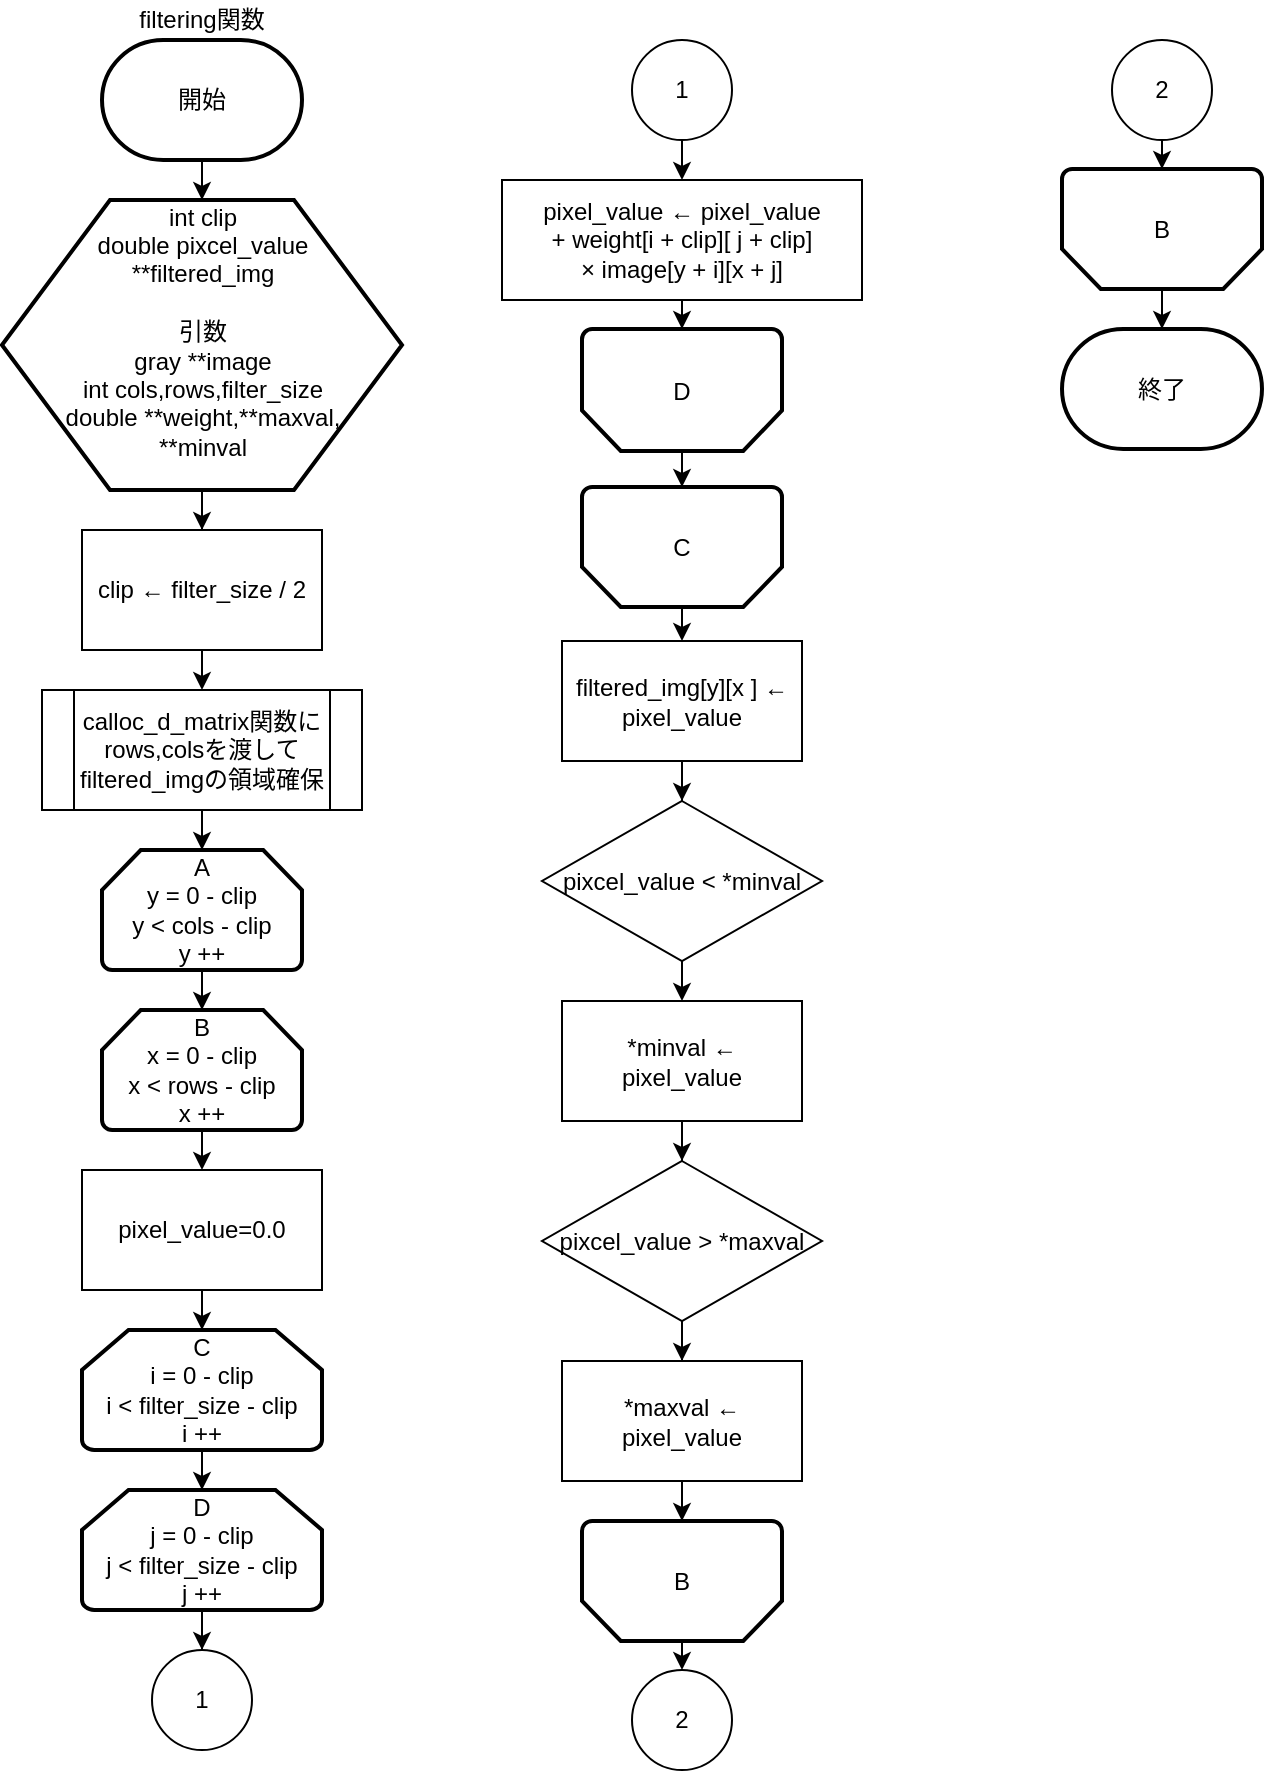 <mxfile version="10.7.7" type="google"><diagram id="OWQsojn900pPEsXLN6gV" name="Page-1"><mxGraphModel dx="1009" dy="1105" grid="1" gridSize="10" guides="1" tooltips="1" connect="1" arrows="1" fold="1" page="1" pageScale="1" pageWidth="700" pageHeight="900" math="0" shadow="0"><root><mxCell id="0"/><mxCell id="1" parent="0"/><mxCell id="7ovCg6Nr007zCbMSbhm5-25" style="edgeStyle=orthogonalEdgeStyle;rounded=0;orthogonalLoop=1;jettySize=auto;html=1;exitX=0.5;exitY=1;exitDx=0;exitDy=0;exitPerimeter=0;entryX=0.5;entryY=0;entryDx=0;entryDy=0;" edge="1" parent="1" source="7ovCg6Nr007zCbMSbhm5-1" target="7ovCg6Nr007zCbMSbhm5-2"><mxGeometry relative="1" as="geometry"/></mxCell><mxCell id="7ovCg6Nr007zCbMSbhm5-1" value="開始" style="strokeWidth=2;html=1;shape=mxgraph.flowchart.terminator;whiteSpace=wrap;" vertex="1" parent="1"><mxGeometry x="60" y="22" width="100" height="60" as="geometry"/></mxCell><mxCell id="7ovCg6Nr007zCbMSbhm5-26" style="edgeStyle=orthogonalEdgeStyle;rounded=0;orthogonalLoop=1;jettySize=auto;html=1;exitX=0.5;exitY=1;exitDx=0;exitDy=0;" edge="1" parent="1" source="7ovCg6Nr007zCbMSbhm5-2" target="7ovCg6Nr007zCbMSbhm5-3"><mxGeometry relative="1" as="geometry"/></mxCell><mxCell id="7ovCg6Nr007zCbMSbhm5-2" value="&lt;div&gt;&lt;div&gt;&lt;br&gt;&lt;/div&gt;&lt;div&gt;int clip&lt;/div&gt;&lt;div&gt;double pixcel_value&lt;/div&gt;**filtered_img&lt;/div&gt;&lt;div&gt;&lt;br&gt;&lt;/div&gt;&lt;div&gt;引数&lt;/div&gt;&lt;div&gt;gray **image&lt;br&gt;&lt;/div&gt;&lt;div&gt;int cols,rows,filter_size&lt;/div&gt;&lt;div&gt;double **weight,**maxval,&lt;/div&gt;&lt;div&gt;**minval&lt;br&gt;&lt;/div&gt;&lt;br&gt;&lt;div&gt;&lt;br&gt;&lt;/div&gt;" style="verticalLabelPosition=middle;verticalAlign=middle;html=1;strokeWidth=2;shape=hexagon;perimeter=hexagonPerimeter2;arcSize=6;size=0.27;labelPosition=center;align=center;" vertex="1" parent="1"><mxGeometry x="10" y="102" width="200" height="145" as="geometry"/></mxCell><mxCell id="7ovCg6Nr007zCbMSbhm5-27" style="edgeStyle=orthogonalEdgeStyle;rounded=0;orthogonalLoop=1;jettySize=auto;html=1;exitX=0.5;exitY=1;exitDx=0;exitDy=0;entryX=0.5;entryY=0;entryDx=0;entryDy=0;" edge="1" parent="1" source="7ovCg6Nr007zCbMSbhm5-3" target="7ovCg6Nr007zCbMSbhm5-8"><mxGeometry relative="1" as="geometry"/></mxCell><mxCell id="7ovCg6Nr007zCbMSbhm5-3" value="clip ← filter_size / 2" style="rounded=0;whiteSpace=wrap;html=1;" vertex="1" parent="1"><mxGeometry x="50" y="267" width="120" height="60" as="geometry"/></mxCell><mxCell id="7ovCg6Nr007zCbMSbhm5-38" style="edgeStyle=orthogonalEdgeStyle;rounded=0;orthogonalLoop=1;jettySize=auto;html=1;exitX=0.5;exitY=1;exitDx=0;exitDy=0;exitPerimeter=0;entryX=0.5;entryY=0;entryDx=0;entryDy=0;entryPerimeter=0;" edge="1" parent="1" source="7ovCg6Nr007zCbMSbhm5-4" target="7ovCg6Nr007zCbMSbhm5-5"><mxGeometry relative="1" as="geometry"/></mxCell><mxCell id="7ovCg6Nr007zCbMSbhm5-4" value="&lt;div&gt;A&lt;br&gt;&lt;/div&gt;&lt;div&gt;y = 0 - clip&lt;br&gt;&lt;/div&gt;&lt;div&gt;y &amp;lt; cols - clip &lt;br&gt;&lt;/div&gt;&lt;div&gt;y ++&lt;br&gt;&lt;/div&gt;" style="strokeWidth=2;html=1;shape=mxgraph.flowchart.loop_limit;whiteSpace=wrap;" vertex="1" parent="1"><mxGeometry x="60" y="427" width="100" height="60" as="geometry"/></mxCell><mxCell id="7ovCg6Nr007zCbMSbhm5-39" style="edgeStyle=orthogonalEdgeStyle;rounded=0;orthogonalLoop=1;jettySize=auto;html=1;exitX=0.5;exitY=1;exitDx=0;exitDy=0;exitPerimeter=0;entryX=0.5;entryY=0;entryDx=0;entryDy=0;" edge="1" parent="1" source="7ovCg6Nr007zCbMSbhm5-5" target="7ovCg6Nr007zCbMSbhm5-9"><mxGeometry relative="1" as="geometry"/></mxCell><mxCell id="7ovCg6Nr007zCbMSbhm5-5" value="&lt;div&gt;B&lt;br&gt;&lt;/div&gt;&lt;div&gt;x = 0 - clip&lt;br&gt;&lt;/div&gt;&lt;div&gt;x &amp;lt; rows - clip&lt;br&gt;&lt;/div&gt;&lt;div&gt;x ++&lt;br&gt;&lt;/div&gt;" style="strokeWidth=2;html=1;shape=mxgraph.flowchart.loop_limit;whiteSpace=wrap;" vertex="1" parent="1"><mxGeometry x="60" y="507" width="100" height="60" as="geometry"/></mxCell><mxCell id="7ovCg6Nr007zCbMSbhm5-28" style="edgeStyle=orthogonalEdgeStyle;rounded=0;orthogonalLoop=1;jettySize=auto;html=1;exitX=0.5;exitY=1;exitDx=0;exitDy=0;entryX=0.5;entryY=0;entryDx=0;entryDy=0;entryPerimeter=0;" edge="1" parent="1" source="7ovCg6Nr007zCbMSbhm5-8" target="7ovCg6Nr007zCbMSbhm5-4"><mxGeometry relative="1" as="geometry"/></mxCell><mxCell id="7ovCg6Nr007zCbMSbhm5-8" value="calloc_d_matrix関数にrows,colsを渡してfiltered_imgの領域確保" style="shape=process;whiteSpace=wrap;html=1;backgroundOutline=1;" vertex="1" parent="1"><mxGeometry x="30" y="347" width="160" height="60" as="geometry"/></mxCell><mxCell id="7ovCg6Nr007zCbMSbhm5-40" style="edgeStyle=orthogonalEdgeStyle;rounded=0;orthogonalLoop=1;jettySize=auto;html=1;exitX=0.5;exitY=1;exitDx=0;exitDy=0;entryX=0.5;entryY=0;entryDx=0;entryDy=0;entryPerimeter=0;" edge="1" parent="1" source="7ovCg6Nr007zCbMSbhm5-9" target="7ovCg6Nr007zCbMSbhm5-10"><mxGeometry relative="1" as="geometry"/></mxCell><mxCell id="7ovCg6Nr007zCbMSbhm5-9" value="pixel_value=0.0" style="rounded=0;whiteSpace=wrap;html=1;" vertex="1" parent="1"><mxGeometry x="50" y="587" width="120" height="60" as="geometry"/></mxCell><mxCell id="7ovCg6Nr007zCbMSbhm5-41" style="edgeStyle=orthogonalEdgeStyle;rounded=0;orthogonalLoop=1;jettySize=auto;html=1;exitX=0.5;exitY=1;exitDx=0;exitDy=0;exitPerimeter=0;entryX=0.5;entryY=0;entryDx=0;entryDy=0;entryPerimeter=0;" edge="1" parent="1" source="7ovCg6Nr007zCbMSbhm5-10" target="7ovCg6Nr007zCbMSbhm5-11"><mxGeometry relative="1" as="geometry"/></mxCell><mxCell id="7ovCg6Nr007zCbMSbhm5-10" value="&lt;div&gt;C&lt;br&gt;&lt;/div&gt;&lt;div&gt;i = 0 - clip&lt;br&gt;&lt;/div&gt;&lt;div&gt;i &amp;lt; filter_size - clip&lt;br&gt;&lt;/div&gt;&lt;div&gt;i ++&lt;br&gt;&lt;/div&gt;" style="strokeWidth=2;html=1;shape=mxgraph.flowchart.loop_limit;whiteSpace=wrap;" vertex="1" parent="1"><mxGeometry x="50" y="667" width="120" height="60" as="geometry"/></mxCell><mxCell id="7ovCg6Nr007zCbMSbhm5-42" style="edgeStyle=orthogonalEdgeStyle;rounded=0;orthogonalLoop=1;jettySize=auto;html=1;exitX=0.5;exitY=1;exitDx=0;exitDy=0;exitPerimeter=0;" edge="1" parent="1" source="7ovCg6Nr007zCbMSbhm5-11" target="7ovCg6Nr007zCbMSbhm5-12"><mxGeometry relative="1" as="geometry"/></mxCell><mxCell id="7ovCg6Nr007zCbMSbhm5-11" value="&lt;div&gt;D&lt;br&gt;&lt;/div&gt;&lt;div&gt;j = 0 - clip&lt;br&gt;&lt;/div&gt;&lt;div&gt;j &amp;lt; filter_size - clip&lt;br&gt;&lt;/div&gt;&lt;div&gt;j ++&lt;br&gt;&lt;/div&gt;" style="strokeWidth=2;html=1;shape=mxgraph.flowchart.loop_limit;whiteSpace=wrap;" vertex="1" parent="1"><mxGeometry x="50" y="747" width="120" height="60" as="geometry"/></mxCell><mxCell id="7ovCg6Nr007zCbMSbhm5-12" value="1" style="ellipse;whiteSpace=wrap;html=1;aspect=fixed;" vertex="1" parent="1"><mxGeometry x="85" y="827" width="50" height="50" as="geometry"/></mxCell><mxCell id="7ovCg6Nr007zCbMSbhm5-43" style="edgeStyle=orthogonalEdgeStyle;rounded=0;orthogonalLoop=1;jettySize=auto;html=1;exitX=0.5;exitY=1;exitDx=0;exitDy=0;entryX=0.5;entryY=0;entryDx=0;entryDy=0;" edge="1" parent="1" source="7ovCg6Nr007zCbMSbhm5-13" target="7ovCg6Nr007zCbMSbhm5-14"><mxGeometry relative="1" as="geometry"/></mxCell><mxCell id="7ovCg6Nr007zCbMSbhm5-13" value="1" style="ellipse;whiteSpace=wrap;html=1;aspect=fixed;" vertex="1" parent="1"><mxGeometry x="325" y="22" width="50" height="50" as="geometry"/></mxCell><mxCell id="7ovCg6Nr007zCbMSbhm5-44" style="edgeStyle=orthogonalEdgeStyle;rounded=0;orthogonalLoop=1;jettySize=auto;html=1;exitX=0.5;exitY=1;exitDx=0;exitDy=0;" edge="1" parent="1" source="7ovCg6Nr007zCbMSbhm5-14" target="7ovCg6Nr007zCbMSbhm5-20"><mxGeometry relative="1" as="geometry"/></mxCell><mxCell id="7ovCg6Nr007zCbMSbhm5-14" value="&lt;div&gt;pixel_value ← pixel_value &lt;br&gt;&lt;/div&gt;&lt;div&gt;+ weight[i + clip][ j + clip]&lt;/div&gt;&lt;div&gt;× image[y + i][x + j]&lt;br&gt;&lt;/div&gt;" style="rounded=0;whiteSpace=wrap;html=1;" vertex="1" parent="1"><mxGeometry x="260" y="92" width="180" height="60" as="geometry"/></mxCell><mxCell id="7ovCg6Nr007zCbMSbhm5-47" style="edgeStyle=orthogonalEdgeStyle;rounded=0;orthogonalLoop=1;jettySize=auto;html=1;exitX=0.5;exitY=1;exitDx=0;exitDy=0;" edge="1" parent="1" source="7ovCg6Nr007zCbMSbhm5-15" target="7ovCg6Nr007zCbMSbhm5-16"><mxGeometry relative="1" as="geometry"/></mxCell><mxCell id="7ovCg6Nr007zCbMSbhm5-15" value="&lt;div&gt;filtered_img[y][x ] ←&lt;br&gt;&lt;/div&gt;&lt;div&gt;pixel_value&lt;/div&gt;" style="rounded=0;whiteSpace=wrap;html=1;" vertex="1" parent="1"><mxGeometry x="290" y="322.5" width="120" height="60" as="geometry"/></mxCell><mxCell id="7ovCg6Nr007zCbMSbhm5-48" style="edgeStyle=orthogonalEdgeStyle;rounded=0;orthogonalLoop=1;jettySize=auto;html=1;exitX=0.5;exitY=1;exitDx=0;exitDy=0;entryX=0.5;entryY=0;entryDx=0;entryDy=0;" edge="1" parent="1" source="7ovCg6Nr007zCbMSbhm5-16" target="7ovCg6Nr007zCbMSbhm5-17"><mxGeometry relative="1" as="geometry"/></mxCell><mxCell id="7ovCg6Nr007zCbMSbhm5-16" value="pixcel_value &amp;lt; *minval" style="rhombus;whiteSpace=wrap;html=1;" vertex="1" parent="1"><mxGeometry x="280" y="402.5" width="140" height="80" as="geometry"/></mxCell><mxCell id="7ovCg6Nr007zCbMSbhm5-49" style="edgeStyle=orthogonalEdgeStyle;rounded=0;orthogonalLoop=1;jettySize=auto;html=1;exitX=0.5;exitY=1;exitDx=0;exitDy=0;" edge="1" parent="1" source="7ovCg6Nr007zCbMSbhm5-17" target="7ovCg6Nr007zCbMSbhm5-18"><mxGeometry relative="1" as="geometry"/></mxCell><mxCell id="7ovCg6Nr007zCbMSbhm5-17" value="*minval ← pixel_value" style="rounded=0;whiteSpace=wrap;html=1;" vertex="1" parent="1"><mxGeometry x="290" y="502.5" width="120" height="60" as="geometry"/></mxCell><mxCell id="7ovCg6Nr007zCbMSbhm5-50" style="edgeStyle=orthogonalEdgeStyle;rounded=0;orthogonalLoop=1;jettySize=auto;html=1;exitX=0.5;exitY=1;exitDx=0;exitDy=0;" edge="1" parent="1" source="7ovCg6Nr007zCbMSbhm5-18" target="7ovCg6Nr007zCbMSbhm5-19"><mxGeometry relative="1" as="geometry"/></mxCell><mxCell id="7ovCg6Nr007zCbMSbhm5-18" value="pixcel_value &amp;gt; *maxval" style="rhombus;whiteSpace=wrap;html=1;" vertex="1" parent="1"><mxGeometry x="280" y="582.5" width="140" height="80" as="geometry"/></mxCell><mxCell id="7ovCg6Nr007zCbMSbhm5-51" style="edgeStyle=orthogonalEdgeStyle;rounded=0;orthogonalLoop=1;jettySize=auto;html=1;exitX=0.5;exitY=1;exitDx=0;exitDy=0;entryX=0.5;entryY=1;entryDx=0;entryDy=0;entryPerimeter=0;" edge="1" parent="1" source="7ovCg6Nr007zCbMSbhm5-19" target="7ovCg6Nr007zCbMSbhm5-29"><mxGeometry relative="1" as="geometry"/></mxCell><mxCell id="7ovCg6Nr007zCbMSbhm5-19" value="*maxval ← pixel_value" style="rounded=0;whiteSpace=wrap;html=1;" vertex="1" parent="1"><mxGeometry x="290" y="682.5" width="120" height="60" as="geometry"/></mxCell><mxCell id="7ovCg6Nr007zCbMSbhm5-45" style="edgeStyle=orthogonalEdgeStyle;rounded=0;orthogonalLoop=1;jettySize=auto;html=1;exitX=0.5;exitY=0;exitDx=0;exitDy=0;exitPerimeter=0;entryX=0.5;entryY=1;entryDx=0;entryDy=0;entryPerimeter=0;" edge="1" parent="1" source="7ovCg6Nr007zCbMSbhm5-20" target="7ovCg6Nr007zCbMSbhm5-21"><mxGeometry relative="1" as="geometry"/></mxCell><mxCell id="7ovCg6Nr007zCbMSbhm5-20" value="" style="strokeWidth=2;html=1;shape=mxgraph.flowchart.loop_limit;whiteSpace=wrap;rotation=180;" vertex="1" parent="1"><mxGeometry x="300" y="166.5" width="100" height="61" as="geometry"/></mxCell><mxCell id="7ovCg6Nr007zCbMSbhm5-57" style="edgeStyle=orthogonalEdgeStyle;rounded=0;orthogonalLoop=1;jettySize=auto;html=1;exitX=0.5;exitY=0;exitDx=0;exitDy=0;exitPerimeter=0;entryX=0.5;entryY=0;entryDx=0;entryDy=0;" edge="1" parent="1" source="7ovCg6Nr007zCbMSbhm5-21" target="7ovCg6Nr007zCbMSbhm5-15"><mxGeometry relative="1" as="geometry"/></mxCell><mxCell id="7ovCg6Nr007zCbMSbhm5-21" value="" style="strokeWidth=2;html=1;shape=mxgraph.flowchart.loop_limit;whiteSpace=wrap;rotation=180;labelBorderColor=none;verticalAlign=middle;" vertex="1" parent="1"><mxGeometry x="300" y="245.5" width="100" height="60" as="geometry"/></mxCell><mxCell id="7ovCg6Nr007zCbMSbhm5-22" value="D" style="text;html=1;strokeColor=none;fillColor=none;align=center;verticalAlign=middle;whiteSpace=wrap;rounded=0;" vertex="1" parent="1"><mxGeometry x="330" y="187.5" width="40" height="20" as="geometry"/></mxCell><mxCell id="7ovCg6Nr007zCbMSbhm5-23" value="C" style="text;html=1;strokeColor=none;fillColor=none;align=center;verticalAlign=middle;whiteSpace=wrap;rounded=0;" vertex="1" parent="1"><mxGeometry x="330" y="265.5" width="40" height="20" as="geometry"/></mxCell><mxCell id="7ovCg6Nr007zCbMSbhm5-52" style="edgeStyle=orthogonalEdgeStyle;rounded=0;orthogonalLoop=1;jettySize=auto;html=1;exitX=0.5;exitY=0;exitDx=0;exitDy=0;exitPerimeter=0;entryX=0.5;entryY=0;entryDx=0;entryDy=0;" edge="1" parent="1" source="7ovCg6Nr007zCbMSbhm5-29" target="7ovCg6Nr007zCbMSbhm5-33"><mxGeometry relative="1" as="geometry"/></mxCell><mxCell id="7ovCg6Nr007zCbMSbhm5-29" value="" style="strokeWidth=2;html=1;shape=mxgraph.flowchart.loop_limit;whiteSpace=wrap;rotation=180;" vertex="1" parent="1"><mxGeometry x="300" y="762.5" width="100" height="60" as="geometry"/></mxCell><mxCell id="7ovCg6Nr007zCbMSbhm5-54" style="edgeStyle=orthogonalEdgeStyle;rounded=0;orthogonalLoop=1;jettySize=auto;html=1;exitX=0.5;exitY=0;exitDx=0;exitDy=0;exitPerimeter=0;" edge="1" parent="1" source="7ovCg6Nr007zCbMSbhm5-30" target="7ovCg6Nr007zCbMSbhm5-37"><mxGeometry relative="1" as="geometry"/></mxCell><mxCell id="7ovCg6Nr007zCbMSbhm5-30" value="" style="strokeWidth=2;html=1;shape=mxgraph.flowchart.loop_limit;whiteSpace=wrap;rotation=180;labelBorderColor=none;verticalAlign=middle;" vertex="1" parent="1"><mxGeometry x="540" y="86.5" width="100" height="60" as="geometry"/></mxCell><mxCell id="7ovCg6Nr007zCbMSbhm5-31" value="B" style="text;html=1;strokeColor=none;fillColor=none;align=center;verticalAlign=middle;whiteSpace=wrap;rounded=0;" vertex="1" parent="1"><mxGeometry x="330" y="782.5" width="40" height="20" as="geometry"/></mxCell><mxCell id="7ovCg6Nr007zCbMSbhm5-32" value="B" style="text;html=1;strokeColor=none;fillColor=none;align=center;verticalAlign=middle;whiteSpace=wrap;rounded=0;" vertex="1" parent="1"><mxGeometry x="570" y="106.5" width="40" height="20" as="geometry"/></mxCell><mxCell id="7ovCg6Nr007zCbMSbhm5-33" value="2" style="ellipse;whiteSpace=wrap;html=1;aspect=fixed;" vertex="1" parent="1"><mxGeometry x="325" y="837" width="50" height="50" as="geometry"/></mxCell><mxCell id="7ovCg6Nr007zCbMSbhm5-56" style="edgeStyle=orthogonalEdgeStyle;rounded=0;orthogonalLoop=1;jettySize=auto;html=1;exitX=0.5;exitY=1;exitDx=0;exitDy=0;entryX=0.5;entryY=1;entryDx=0;entryDy=0;entryPerimeter=0;" edge="1" parent="1" source="7ovCg6Nr007zCbMSbhm5-34" target="7ovCg6Nr007zCbMSbhm5-30"><mxGeometry relative="1" as="geometry"/></mxCell><mxCell id="7ovCg6Nr007zCbMSbhm5-34" value="2" style="ellipse;whiteSpace=wrap;html=1;aspect=fixed;" vertex="1" parent="1"><mxGeometry x="565" y="22" width="50" height="50" as="geometry"/></mxCell><mxCell id="7ovCg6Nr007zCbMSbhm5-37" value="終了" style="strokeWidth=2;html=1;shape=mxgraph.flowchart.terminator;whiteSpace=wrap;" vertex="1" parent="1"><mxGeometry x="540" y="166.5" width="100" height="60" as="geometry"/></mxCell><mxCell id="7ovCg6Nr007zCbMSbhm5-55" value="filtering関数" style="text;html=1;strokeColor=none;fillColor=none;align=center;verticalAlign=middle;whiteSpace=wrap;rounded=0;" vertex="1" parent="1"><mxGeometry x="75" y="2" width="70" height="20" as="geometry"/></mxCell></root></mxGraphModel></diagram></mxfile>